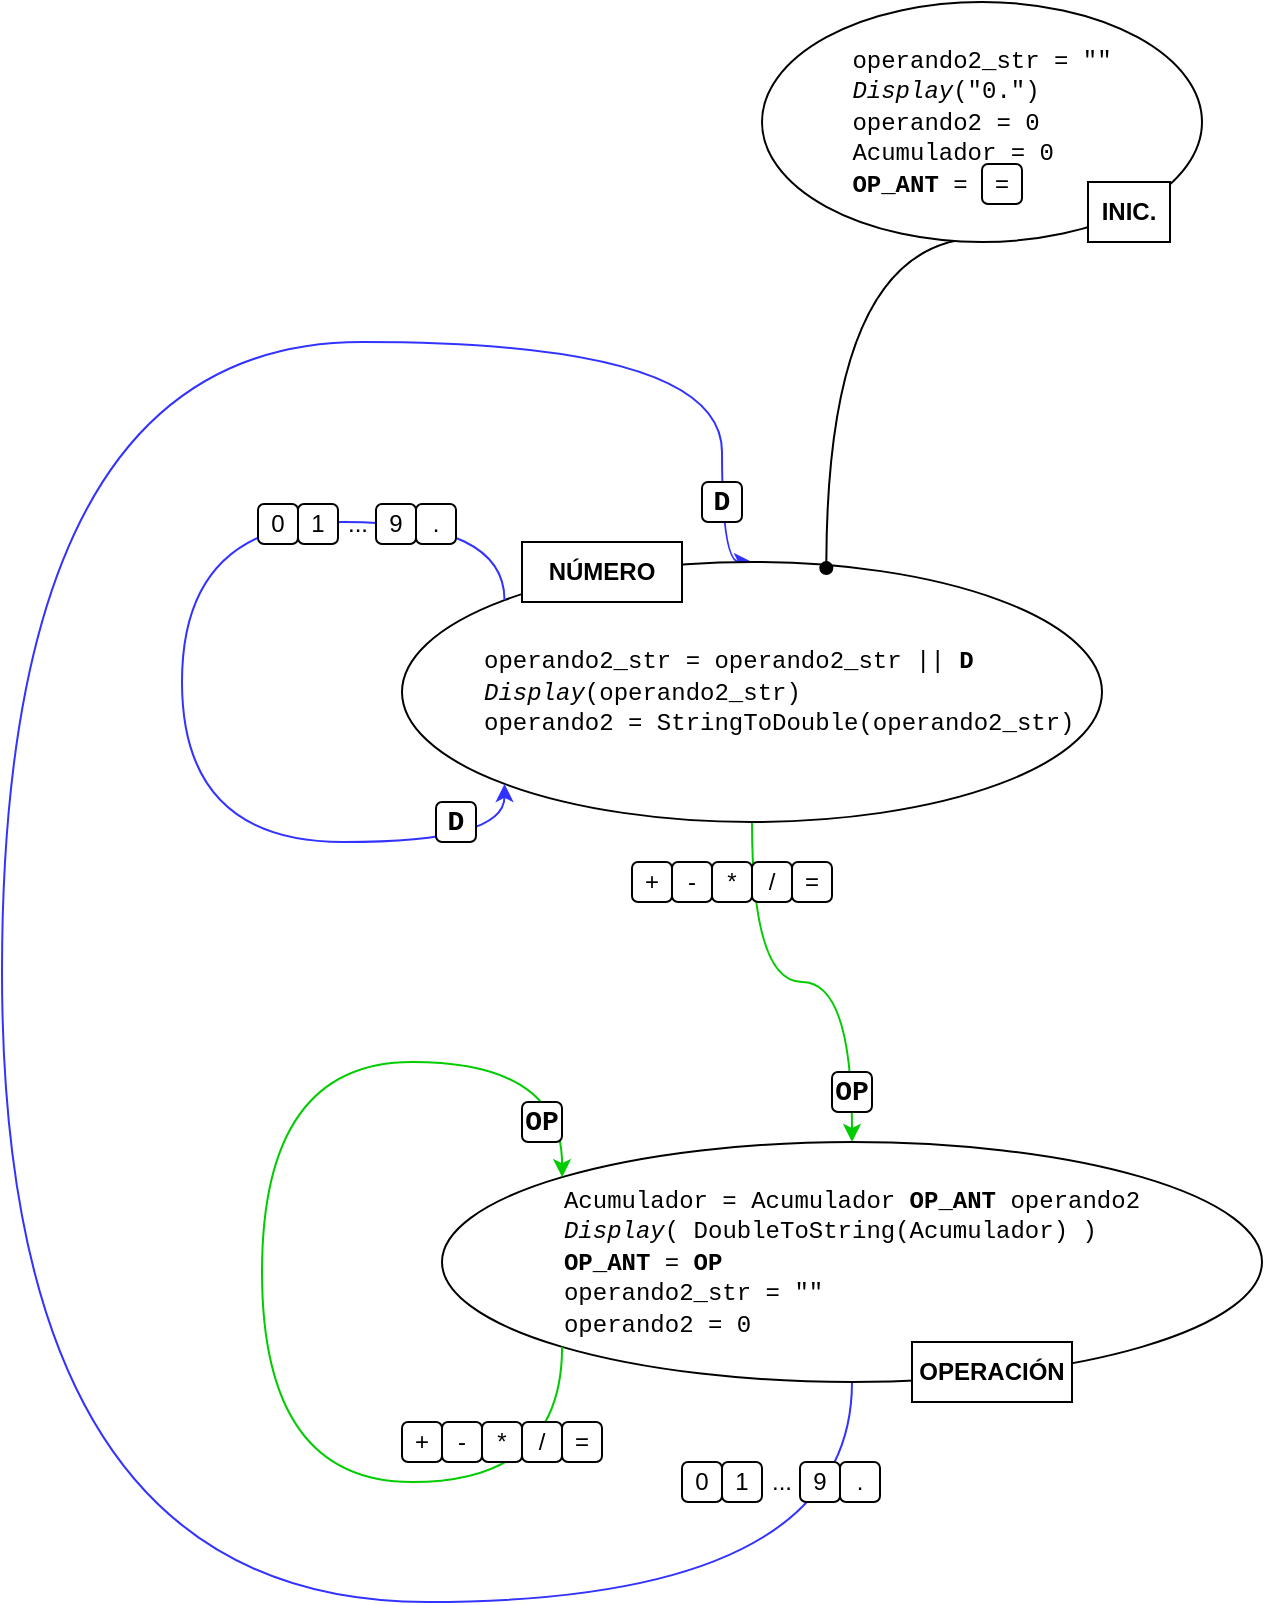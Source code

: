 <mxfile version="17.4.2" type="device"><diagram id="L8thI6CHuWxHwXE9Q-TW" name="Página-1"><mxGraphModel dx="1102" dy="905" grid="1" gridSize="10" guides="1" tooltips="1" connect="1" arrows="1" fold="1" page="1" pageScale="1" pageWidth="827" pageHeight="1169" math="0" shadow="0"><root><mxCell id="0"/><mxCell id="1" parent="0"/><mxCell id="GeroCzY6ds9SmLWUDVmK-10" style="edgeStyle=orthogonalEdgeStyle;curved=1;rounded=0;orthogonalLoop=1;jettySize=auto;html=1;exitX=0.5;exitY=1;exitDx=0;exitDy=0;strokeColor=#00CC00;" parent="1" source="GeroCzY6ds9SmLWUDVmK-24" target="GeroCzY6ds9SmLWUDVmK-9" edge="1"><mxGeometry relative="1" as="geometry"><mxPoint x="540" y="450" as="sourcePoint"/></mxGeometry></mxCell><mxCell id="GeroCzY6ds9SmLWUDVmK-45" style="edgeStyle=orthogonalEdgeStyle;curved=1;rounded=0;orthogonalLoop=1;jettySize=auto;html=1;exitX=0.5;exitY=1;exitDx=0;exitDy=0;entryX=0.5;entryY=0;entryDx=0;entryDy=0;startArrow=none;startFill=0;endArrow=classic;endFill=1;strokeColor=#3333FF;" parent="1" source="GeroCzY6ds9SmLWUDVmK-9" target="GeroCzY6ds9SmLWUDVmK-24" edge="1"><mxGeometry relative="1" as="geometry"><Array as="points"><mxPoint x="545" y="830"/><mxPoint x="120" y="830"/><mxPoint x="120" y="200"/><mxPoint x="480" y="200"/></Array></mxGeometry></mxCell><mxCell id="GeroCzY6ds9SmLWUDVmK-9" value="&lt;div style=&quot;text-align: left&quot;&gt;&lt;font face=&quot;Courier New&quot;&gt;Acumulador = Acumulador&amp;nbsp;&lt;b&gt;OP_ANT&lt;/b&gt; operando2&lt;/font&gt;&lt;/div&gt;&lt;div style=&quot;text-align: left&quot;&gt;&lt;font face=&quot;Courier New&quot;&gt;&lt;i&gt;Display&lt;/i&gt;( DoubleToString(Acumulador) )&lt;/font&gt;&lt;/div&gt;&lt;div style=&quot;text-align: left&quot;&gt;&lt;font face=&quot;Courier New&quot;&gt;&lt;b&gt;OP_ANT &lt;/b&gt;= &lt;b&gt;OP&lt;/b&gt;&lt;/font&gt;&lt;/div&gt;&lt;div style=&quot;text-align: left&quot;&gt;&lt;span&gt;&lt;font face=&quot;Courier New&quot;&gt;operando2_str = &quot;&quot;&lt;/font&gt;&lt;/span&gt;&lt;/div&gt;&lt;div style=&quot;text-align: left&quot;&gt;&lt;span&gt;&lt;font face=&quot;Courier New&quot;&gt;operando2 = 0&lt;/font&gt;&lt;/span&gt;&lt;/div&gt;" style="ellipse;whiteSpace=wrap;html=1;" parent="1" vertex="1"><mxGeometry x="340" y="600" width="410" height="120" as="geometry"/></mxCell><mxCell id="GeroCzY6ds9SmLWUDVmK-16" value="+" style="rounded=1;whiteSpace=wrap;html=1;" parent="1" vertex="1"><mxGeometry x="435" y="460" width="20" height="20" as="geometry"/></mxCell><mxCell id="GeroCzY6ds9SmLWUDVmK-17" value="-" style="rounded=1;whiteSpace=wrap;html=1;" parent="1" vertex="1"><mxGeometry x="455" y="460" width="20" height="20" as="geometry"/></mxCell><mxCell id="GeroCzY6ds9SmLWUDVmK-18" value="*" style="rounded=1;whiteSpace=wrap;html=1;" parent="1" vertex="1"><mxGeometry x="475" y="460" width="20" height="20" as="geometry"/></mxCell><mxCell id="GeroCzY6ds9SmLWUDVmK-19" value="/" style="rounded=1;whiteSpace=wrap;html=1;" parent="1" vertex="1"><mxGeometry x="495" y="460" width="20" height="20" as="geometry"/></mxCell><mxCell id="GeroCzY6ds9SmLWUDVmK-20" value="=" style="rounded=1;whiteSpace=wrap;html=1;" parent="1" vertex="1"><mxGeometry x="515" y="460" width="20" height="20" as="geometry"/></mxCell><mxCell id="GeroCzY6ds9SmLWUDVmK-24" value="&lt;font face=&quot;Courier New&quot;&gt;operando2_str = operando2_str || &lt;b&gt;D&lt;/b&gt;&lt;br&gt;&lt;i&gt;Display&lt;/i&gt;(operando2_str)&lt;br&gt;operando2 = StringToDouble(operando2_str)&lt;br&gt;&lt;/font&gt;" style="ellipse;whiteSpace=wrap;html=1;align=left;spacingLeft=39;" parent="1" vertex="1"><mxGeometry x="320" y="310" width="350" height="130" as="geometry"/></mxCell><mxCell id="GeroCzY6ds9SmLWUDVmK-26" style="edgeStyle=orthogonalEdgeStyle;curved=1;rounded=0;orthogonalLoop=1;jettySize=auto;html=1;exitX=0;exitY=0;exitDx=0;exitDy=0;entryX=0;entryY=1;entryDx=0;entryDy=0;strokeColor=#3333FF;" parent="1" source="GeroCzY6ds9SmLWUDVmK-24" target="GeroCzY6ds9SmLWUDVmK-24" edge="1"><mxGeometry relative="1" as="geometry"><Array as="points"><mxPoint x="371" y="290"/><mxPoint x="210" y="290"/><mxPoint x="210" y="450"/><mxPoint x="371" y="450"/></Array></mxGeometry></mxCell><mxCell id="GeroCzY6ds9SmLWUDVmK-51" style="edgeStyle=orthogonalEdgeStyle;curved=1;rounded=0;orthogonalLoop=1;jettySize=auto;html=1;exitX=0;exitY=1;exitDx=0;exitDy=0;entryX=0;entryY=0;entryDx=0;entryDy=0;startArrow=none;startFill=0;endArrow=classic;endFill=1;strokeColor=#00CC00;" parent="1" source="GeroCzY6ds9SmLWUDVmK-9" target="GeroCzY6ds9SmLWUDVmK-9" edge="1"><mxGeometry relative="1" as="geometry"><Array as="points"><mxPoint x="400" y="770"/><mxPoint x="250" y="770"/><mxPoint x="250" y="560"/><mxPoint x="400" y="560"/></Array></mxGeometry></mxCell><mxCell id="GeroCzY6ds9SmLWUDVmK-67" value="&lt;b&gt;NÚMERO&lt;/b&gt;" style="rounded=0;whiteSpace=wrap;html=1;" parent="1" vertex="1"><mxGeometry x="380" y="300" width="80" height="30" as="geometry"/></mxCell><mxCell id="GeroCzY6ds9SmLWUDVmK-68" value="&lt;b&gt;OPERACIÓN&lt;/b&gt;" style="rounded=0;whiteSpace=wrap;html=1;" parent="1" vertex="1"><mxGeometry x="575" y="700" width="80" height="30" as="geometry"/></mxCell><mxCell id="GeroCzY6ds9SmLWUDVmK-70" value="&lt;font face=&quot;Courier New&quot; size=&quot;1&quot;&gt;&lt;b style=&quot;font-size: 14px&quot;&gt;D&lt;/b&gt;&lt;/font&gt;" style="rounded=1;whiteSpace=wrap;html=1;" parent="1" vertex="1"><mxGeometry x="337" y="430" width="20" height="20" as="geometry"/></mxCell><mxCell id="GeroCzY6ds9SmLWUDVmK-75" value="&lt;font face=&quot;Courier New&quot; size=&quot;1&quot;&gt;&lt;b style=&quot;font-size: 14px&quot;&gt;D&lt;/b&gt;&lt;/font&gt;" style="rounded=1;whiteSpace=wrap;html=1;" parent="1" vertex="1"><mxGeometry x="470" y="270" width="20" height="20" as="geometry"/></mxCell><mxCell id="GeroCzY6ds9SmLWUDVmK-76" value="&lt;font face=&quot;Courier New&quot; size=&quot;1&quot;&gt;&lt;b style=&quot;font-size: 14px&quot;&gt;OP&lt;/b&gt;&lt;/font&gt;" style="rounded=1;whiteSpace=wrap;html=1;" parent="1" vertex="1"><mxGeometry x="535" y="565" width="20" height="20" as="geometry"/></mxCell><mxCell id="GeroCzY6ds9SmLWUDVmK-77" value="&lt;font face=&quot;Courier New&quot; size=&quot;1&quot;&gt;&lt;b style=&quot;font-size: 14px&quot;&gt;OP&lt;/b&gt;&lt;/font&gt;" style="rounded=1;whiteSpace=wrap;html=1;" parent="1" vertex="1"><mxGeometry x="380" y="580" width="20" height="20" as="geometry"/></mxCell><mxCell id="GeroCzY6ds9SmLWUDVmK-79" value="+" style="rounded=1;whiteSpace=wrap;html=1;" parent="1" vertex="1"><mxGeometry x="320" y="740" width="20" height="20" as="geometry"/></mxCell><mxCell id="GeroCzY6ds9SmLWUDVmK-80" value="-" style="rounded=1;whiteSpace=wrap;html=1;" parent="1" vertex="1"><mxGeometry x="340" y="740" width="20" height="20" as="geometry"/></mxCell><mxCell id="GeroCzY6ds9SmLWUDVmK-81" value="*" style="rounded=1;whiteSpace=wrap;html=1;" parent="1" vertex="1"><mxGeometry x="360" y="740" width="20" height="20" as="geometry"/></mxCell><mxCell id="GeroCzY6ds9SmLWUDVmK-82" value="/" style="rounded=1;whiteSpace=wrap;html=1;" parent="1" vertex="1"><mxGeometry x="380" y="740" width="20" height="20" as="geometry"/></mxCell><mxCell id="GeroCzY6ds9SmLWUDVmK-83" value="=" style="rounded=1;whiteSpace=wrap;html=1;" parent="1" vertex="1"><mxGeometry x="400" y="740" width="20" height="20" as="geometry"/></mxCell><mxCell id="GeroCzY6ds9SmLWUDVmK-11" value="0" style="rounded=1;whiteSpace=wrap;html=1;" parent="1" vertex="1"><mxGeometry x="248" y="281" width="20" height="20" as="geometry"/></mxCell><mxCell id="GeroCzY6ds9SmLWUDVmK-12" value="1" style="rounded=1;whiteSpace=wrap;html=1;" parent="1" vertex="1"><mxGeometry x="268" y="281" width="20" height="20" as="geometry"/></mxCell><mxCell id="GeroCzY6ds9SmLWUDVmK-13" value="9" style="rounded=1;whiteSpace=wrap;html=1;" parent="1" vertex="1"><mxGeometry x="307" y="281" width="20" height="20" as="geometry"/></mxCell><mxCell id="GeroCzY6ds9SmLWUDVmK-14" value="." style="rounded=1;whiteSpace=wrap;html=1;" parent="1" vertex="1"><mxGeometry x="327" y="281" width="20" height="20" as="geometry"/></mxCell><mxCell id="GeroCzY6ds9SmLWUDVmK-15" value="..." style="text;html=1;strokeColor=none;fillColor=none;align=center;verticalAlign=middle;whiteSpace=wrap;rounded=0;" parent="1" vertex="1"><mxGeometry x="278" y="281" width="40" height="20" as="geometry"/></mxCell><mxCell id="GeroCzY6ds9SmLWUDVmK-84" value="0" style="rounded=1;whiteSpace=wrap;html=1;" parent="1" vertex="1"><mxGeometry x="460" y="760" width="20" height="20" as="geometry"/></mxCell><mxCell id="GeroCzY6ds9SmLWUDVmK-85" value="1" style="rounded=1;whiteSpace=wrap;html=1;" parent="1" vertex="1"><mxGeometry x="480" y="760" width="20" height="20" as="geometry"/></mxCell><mxCell id="GeroCzY6ds9SmLWUDVmK-86" value="9" style="rounded=1;whiteSpace=wrap;html=1;" parent="1" vertex="1"><mxGeometry x="519" y="760" width="20" height="20" as="geometry"/></mxCell><mxCell id="GeroCzY6ds9SmLWUDVmK-87" value="." style="rounded=1;whiteSpace=wrap;html=1;" parent="1" vertex="1"><mxGeometry x="539" y="760" width="20" height="20" as="geometry"/></mxCell><mxCell id="GeroCzY6ds9SmLWUDVmK-88" value="..." style="text;html=1;strokeColor=none;fillColor=none;align=center;verticalAlign=middle;whiteSpace=wrap;rounded=0;" parent="1" vertex="1"><mxGeometry x="490" y="760" width="40" height="20" as="geometry"/></mxCell><mxCell id="GeroCzY6ds9SmLWUDVmK-90" style="edgeStyle=orthogonalEdgeStyle;curved=1;rounded=0;orthogonalLoop=1;jettySize=auto;html=1;exitX=0.5;exitY=1;exitDx=0;exitDy=0;entryX=0.663;entryY=0.042;entryDx=0;entryDy=0;entryPerimeter=0;startArrow=none;startFill=0;endArrow=oval;endFill=1;" parent="1" edge="1"><mxGeometry relative="1" as="geometry"><mxPoint x="610" y="148" as="sourcePoint"/><mxPoint x="532.16" y="313.04" as="targetPoint"/></mxGeometry></mxCell><mxCell id="GeroCzY6ds9SmLWUDVmK-91" value="&lt;div style=&quot;text-align: left&quot;&gt;&lt;font face=&quot;Courier New&quot;&gt;operando2_str = &quot;&lt;/font&gt;&lt;span style=&quot;font-family: &amp;#34;courier new&amp;#34;&quot;&gt;&quot;&lt;/span&gt;&lt;/div&gt;&lt;div style=&quot;text-align: left&quot;&gt;&lt;font face=&quot;Courier New&quot;&gt;&lt;i&gt;Display&lt;/i&gt;(&quot;0.&quot;)&lt;/font&gt;&lt;/div&gt;&lt;div style=&quot;text-align: left&quot;&gt;&lt;font face=&quot;Courier New&quot;&gt;operando2 = 0&lt;/font&gt;&lt;/div&gt;&lt;div style=&quot;text-align: left&quot;&gt;&lt;font face=&quot;Courier New&quot;&gt;Acumulador = 0&lt;/font&gt;&lt;/div&gt;&lt;div style=&quot;text-align: left&quot;&gt;&lt;font face=&quot;Courier New&quot;&gt;&lt;b&gt;OP_ANT&lt;/b&gt; =&amp;nbsp;&lt;/font&gt;&lt;/div&gt;" style="ellipse;whiteSpace=wrap;html=1;" parent="1" vertex="1"><mxGeometry x="500" y="30" width="220" height="120" as="geometry"/></mxCell><mxCell id="GeroCzY6ds9SmLWUDVmK-92" value="&lt;b&gt;INIC.&lt;/b&gt;" style="rounded=0;whiteSpace=wrap;html=1;" parent="1" vertex="1"><mxGeometry x="663" y="120" width="41" height="30" as="geometry"/></mxCell><mxCell id="GeroCzY6ds9SmLWUDVmK-93" value="=" style="rounded=1;whiteSpace=wrap;html=1;" parent="1" vertex="1"><mxGeometry x="610" y="111" width="20" height="20" as="geometry"/></mxCell></root></mxGraphModel></diagram></mxfile>